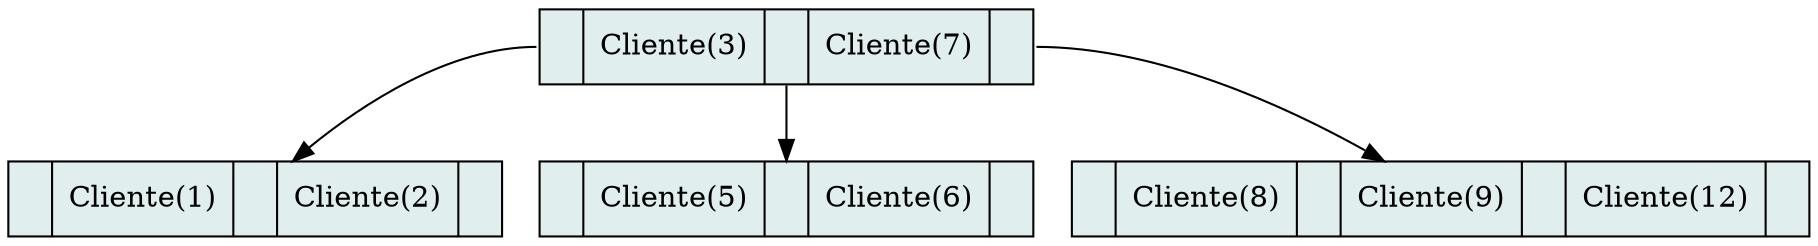 digraph arbolB{
rankr=TB;
node[shape = box,fillcolor="azure2" color="black" style="filled"];
node[shape=record label= "<p0>|{Cliente(3)}|<p1> |{Cliente(7)}|<p2> "]464327395;
node[shape=record label= "<p0>|{Cliente(1)}|<p1> |{Cliente(2)}|<p2> "]693711469;
node[shape=record label= "<p0>|{Cliente(5)}|<p1> |{Cliente(6)}|<p2> "]1241891083;
node[shape=record label= "<p0>|{Cliente(8)}|<p1> |{Cliente(9)}|<p2> |{Cliente(12)}|<p3> "]862513210;

464327395:p0->693711469;

464327395:p1->1241891083;

464327395:p2->862513210;
}

